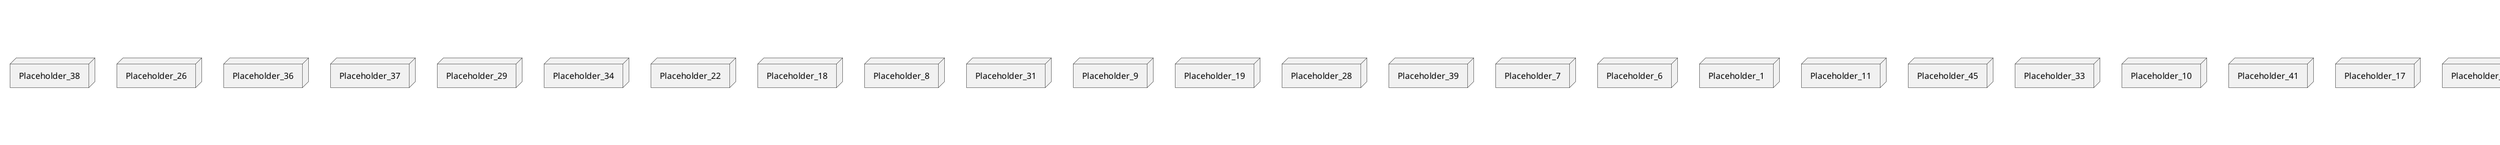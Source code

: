 @startuml
skinparam fixCircleLabelOverlapping true
node Placeholder_40 {
[aName] [[meet-eat-meet-eat-server.system#_w2OdYLw4Ee6u2qOktEX40A]]
}
node Placeholder_38 {
[aName] [[meet-eat-meet-eat-server.system#_w2OdYLw4Ee6u2qOktEX40A]]
}
node Placeholder_26 {
[aName] [[meet-eat-meet-eat-server.system#_w2OdYLw4Ee6u2qOktEX40A]]
}
node Placeholder_36 {
[aName] [[meet-eat-meet-eat-server.system#_w2OdYLw4Ee6u2qOktEX40A]]
}
node Placeholder_37 {
[aName] [[meet-eat-meet-eat-server.system#_w2OdYLw4Ee6u2qOktEX40A]]
}
node Placeholder_29 {
[aName] [[meet-eat-meet-eat-server.system#_w2OdYLw4Ee6u2qOktEX40A]]
}
node Placeholder_34 {
[aName] [[meet-eat-meet-eat-server.system#_w2OdYLw4Ee6u2qOktEX40A]]
}
node Placeholder_22 {
[aName] [[meet-eat-meet-eat-server.system#_w2OdYLw4Ee6u2qOktEX40A]]
}
node Placeholder_18 {
[aName] [[meet-eat-meet-eat-server.system#_w2OdYLw4Ee6u2qOktEX40A]]
}
node Placeholder_8 {
[aName] [[meet-eat-meet-eat-server.system#_w2OdYLw4Ee6u2qOktEX40A]]
}
node Placeholder_31 {
[aName] [[meet-eat-meet-eat-server.system#_w2OdYLw4Ee6u2qOktEX40A]]
}
node Placeholder_9 {
[aName] [[meet-eat-meet-eat-server.system#_w2OdYLw4Ee6u2qOktEX40A]]
}
node Placeholder_19 {
[aName] [[meet-eat-meet-eat-server.system#_w2OdYLw4Ee6u2qOktEX40A]]
}
node Placeholder_28 {
[aName] [[meet-eat-meet-eat-server.system#_w2OdYLw4Ee6u2qOktEX40A]]
}
node Placeholder_39 {
[aName] [[meet-eat-meet-eat-server.system#_w2OdYLw4Ee6u2qOktEX40A]]
}
node Placeholder_7 {
[aName] [[meet-eat-meet-eat-server.system#_w2OdYLw4Ee6u2qOktEX40A]]
}
node Placeholder_6 {
[aName] [[meet-eat-meet-eat-server.system#_w2OdYLw4Ee6u2qOktEX40A]]
}
node Placeholder_1 {
[aName] [[meet-eat-meet-eat-server.system#_w2OdYLw4Ee6u2qOktEX40A]]
}
node Placeholder_11 {
[aName] [[meet-eat-meet-eat-server.system#_w2OdYLw4Ee6u2qOktEX40A]]
}
node Placeholder_45 {
[aName] [[meet-eat-meet-eat-server.system#_w2OdYLw4Ee6u2qOktEX40A]]
}
node Placeholder_33 {
[aName] [[meet-eat-meet-eat-server.system#_w2OdYLw4Ee6u2qOktEX40A]]
}
node Placeholder_10 {
[aName] [[meet-eat-meet-eat-server.system#_w2OdYLw4Ee6u2qOktEX40A]]
}
node Placeholder_41 {
[aName] [[meet-eat-meet-eat-server.system#_w2OdYLw4Ee6u2qOktEX40A]]
}
node Placeholder_17 {
[aName] [[meet-eat-meet-eat-server.system#_w2OdYLw4Ee6u2qOktEX40A]]
}
node Placeholder_42 {
[aName] [[meet-eat-meet-eat-server.system#_w2OdYLw4Ee6u2qOktEX40A]]
}
node Placeholder_35 {
[aName] [[meet-eat-meet-eat-server.system#_w2OdYLw4Ee6u2qOktEX40A]]
}
node Placeholder_3 {
[aName] [[meet-eat-meet-eat-server.system#_w2OdYLw4Ee6u2qOktEX40A]]
}
node Placeholder_2 {
[aName] [[meet-eat-meet-eat-server.system#_w2OdYLw4Ee6u2qOktEX40A]]
}
node Placeholder_13 {
[aName] [[meet-eat-meet-eat-server.system#_w2OdYLw4Ee6u2qOktEX40A]]
}
node Placeholder_43 {
[aName] [[meet-eat-meet-eat-server.system#_w2OdYLw4Ee6u2qOktEX40A]]
}
node Placeholder_0 {
[aName] [[meet-eat-meet-eat-server.system#_w2OdYLw4Ee6u2qOktEX40A]]
}
node Placeholder_30 {
[aName] [[meet-eat-meet-eat-server.system#_w2OdYLw4Ee6u2qOktEX40A]]
}
node Placeholder_20 {
[aName] [[meet-eat-meet-eat-server.system#_w2OdYLw4Ee6u2qOktEX40A]]
}
node Placeholder_12 {
[aName] [[meet-eat-meet-eat-server.system#_w2OdYLw4Ee6u2qOktEX40A]]
}
node Placeholder_27 {
[aName] [[meet-eat-meet-eat-server.system#_w2OdYLw4Ee6u2qOktEX40A]]
}
node Placeholder_21 {
[aName] [[meet-eat-meet-eat-server.system#_w2OdYLw4Ee6u2qOktEX40A]]
}
node Placeholder_16 {
[aName] [[meet-eat-meet-eat-server.system#_w2OdYLw4Ee6u2qOktEX40A]]
}
node Placeholder_24 {
[aName] [[meet-eat-meet-eat-server.system#_w2OdYLw4Ee6u2qOktEX40A]]
}
node Placeholder_25 {
[aName] [[meet-eat-meet-eat-server.system#_w2OdYLw4Ee6u2qOktEX40A]]
}
node Placeholder_15 {
[aName] [[meet-eat-meet-eat-server.system#_w2OdYLw4Ee6u2qOktEX40A]]
}
node Placeholder_5 {
[aName] [[meet-eat-meet-eat-server.system#_w2OdYLw4Ee6u2qOktEX40A]]
}
node Placeholder_23 {
[aName] [[meet-eat-meet-eat-server.system#_w2OdYLw4Ee6u2qOktEX40A]]
}
node Placeholder_32 {
[aName] [[meet-eat-meet-eat-server.system#_w2OdYLw4Ee6u2qOktEX40A]]
}
node Placeholder_71 {
[aName] [[meet-eat-meet-eat-server.system#_w2OdYLw4Ee6u2qOktEX40A]]
}
node Placeholder_14 {
[aName] [[meet-eat-meet-eat-server.system#_w2OdYLw4Ee6u2qOktEX40A]]
}
[aName] -(0- [aName] : K_Provider
[aName] -(0- [aName] : meet_eat_server_repository_BookmarkRepository_Provider
[aName] -(0- [aName] : meet_eat_server_repository_OfferRepository_Provider
[aName] -(0- [aName] : meet_eat_server_repository_ParticipationRepository_Provider
[aName] -(0- [aName] : meet_eat_server_repository_RatingRepository_Provider
[aName] -(0- [aName] : meet_eat_server_repository_ReportRepository_Provider
[aName] -(0- [aName] : meet_eat_server_repository_SubscriptionRepository_Provider
[aName] -(0- [aName] : meet_eat_server_repository_TagRepository_Provider
[aName] -(0- [aName] : meet_eat_server_repository_TokenRepository_Provider
[aName] -(0- [aName] : meet_eat_server_repository_UserRepository_Provider
[aName] -(0- [aName] : meet_eat_server_service_BookmarkService_Provider
[aName] -(0- [aName] : meet_eat_server_service_BookmarkService_Provider
[aName] -(0- [aName] : meet_eat_server_service_BookmarkService_Provider
[aName] -(0- [aName] : meet_eat_server_service_EmailService_Provider
[aName] -(0- [aName] : meet_eat_server_service_JavaMailSender_Provider
[aName] -(0- [aName] : meet_eat_server_service_OfferService_Provider
[aName] -(0- [aName] : meet_eat_server_service_OfferService_Provider
[aName] -(0- [aName] : meet_eat_server_service_OfferService_Provider
[aName] -(0- [aName] : meet_eat_server_service_ParticipationService_Provider
[aName] -(0- [aName] : meet_eat_server_service_ParticipationService_Provider
[aName] -(0- [aName] : meet_eat_server_service_ParticipationService_Provider
[aName] -(0- [aName] : meet_eat_server_service_RatingService_Provider
[aName] -(0- [aName] : meet_eat_server_service_RatingService_Provider
[aName] -(0- [aName] : meet_eat_server_service_RatingService_Provider
[aName] -(0- [aName] : meet_eat_server_service_ReportService_Provider
[aName] -(0- [aName] : meet_eat_server_service_ReportService_Provider
[aName] -(0- [aName] : meet_eat_server_service_ReportService_Provider
[aName] -(0- [aName] : meet_eat_server_service_SubscriptionService_Provider
[aName] -(0- [aName] : meet_eat_server_service_SubscriptionService_Provider
[aName] -(0- [aName] : meet_eat_server_service_SubscriptionService_Provider
[aName] -(0- [aName] : meet_eat_server_service_TagService_Provider
[aName] -(0- [aName] : meet_eat_server_service_TokenService_Provider
[aName] -(0- [aName] : meet_eat_server_service_TokenService_Provider
[aName] -(0- [aName] : meet_eat_server_service_TokenService_Provider
[aName] -(0- [aName] : meet_eat_server_service_TokenService_Provider
[aName] -(0- [aName] : meet_eat_server_service_TokenService_Provider
[aName] -(0- [aName] : meet_eat_server_service_TokenService_Provider
[aName] -(0- [aName] : meet_eat_server_service_TokenService_Provider
[aName] -(0- [aName] : meet_eat_server_service_TokenService_Provider
[aName] -(0- [aName] : meet_eat_server_service_TokenService_Provider
[aName] -(0- [aName] : meet_eat_server_service_TokenService_Provider
[aName] -(0- [aName] : meet_eat_server_service_TokenService_Provider
[aName] -(0- [aName] : meet_eat_server_service_UserService_Provider
[aName] -(0- [aName] : meet_eat_server_service_UserService_Provider
[aName] -(0- [aName] : meet_eat_server_service_UserService_Provider
[aName] -(0- [aName] : meet_eat_server_service_UserService_Provider
[aName] -(0- [aName] : meet_eat_server_service_UserService_Provider
[aName] -(0- [aName] : meet_eat_server_service_UserService_Provider
[aName] -(0- [aName] : meet_eat_server_service_security_OfferSecurityService_Provider
[aName] -(0- [aName] : meet_eat_server_service_security_SecurityService_Provider
[aName] -(0- [aName] : meet_eat_server_service_security_SecurityService_Provider
[aName] -(0- [aName] : meet_eat_server_service_security_SecurityService_Provider
[aName] -(0- [aName] : meet_eat_server_service_security_SecurityService_Provider
[aName] -(0- [aName] : meet_eat_server_service_security_SecurityService_Provider
[aName] -(0- [aName] : meet_eat_server_service_security_TagSecurityService_Provider
[aName] -(0- [aName] : meet_eat_server_service_security_TokenSecurityService_Provider
[aName] -(0- [aName] : meet_eat_server_service_security_UserSecurityService_Provider

@enduml
